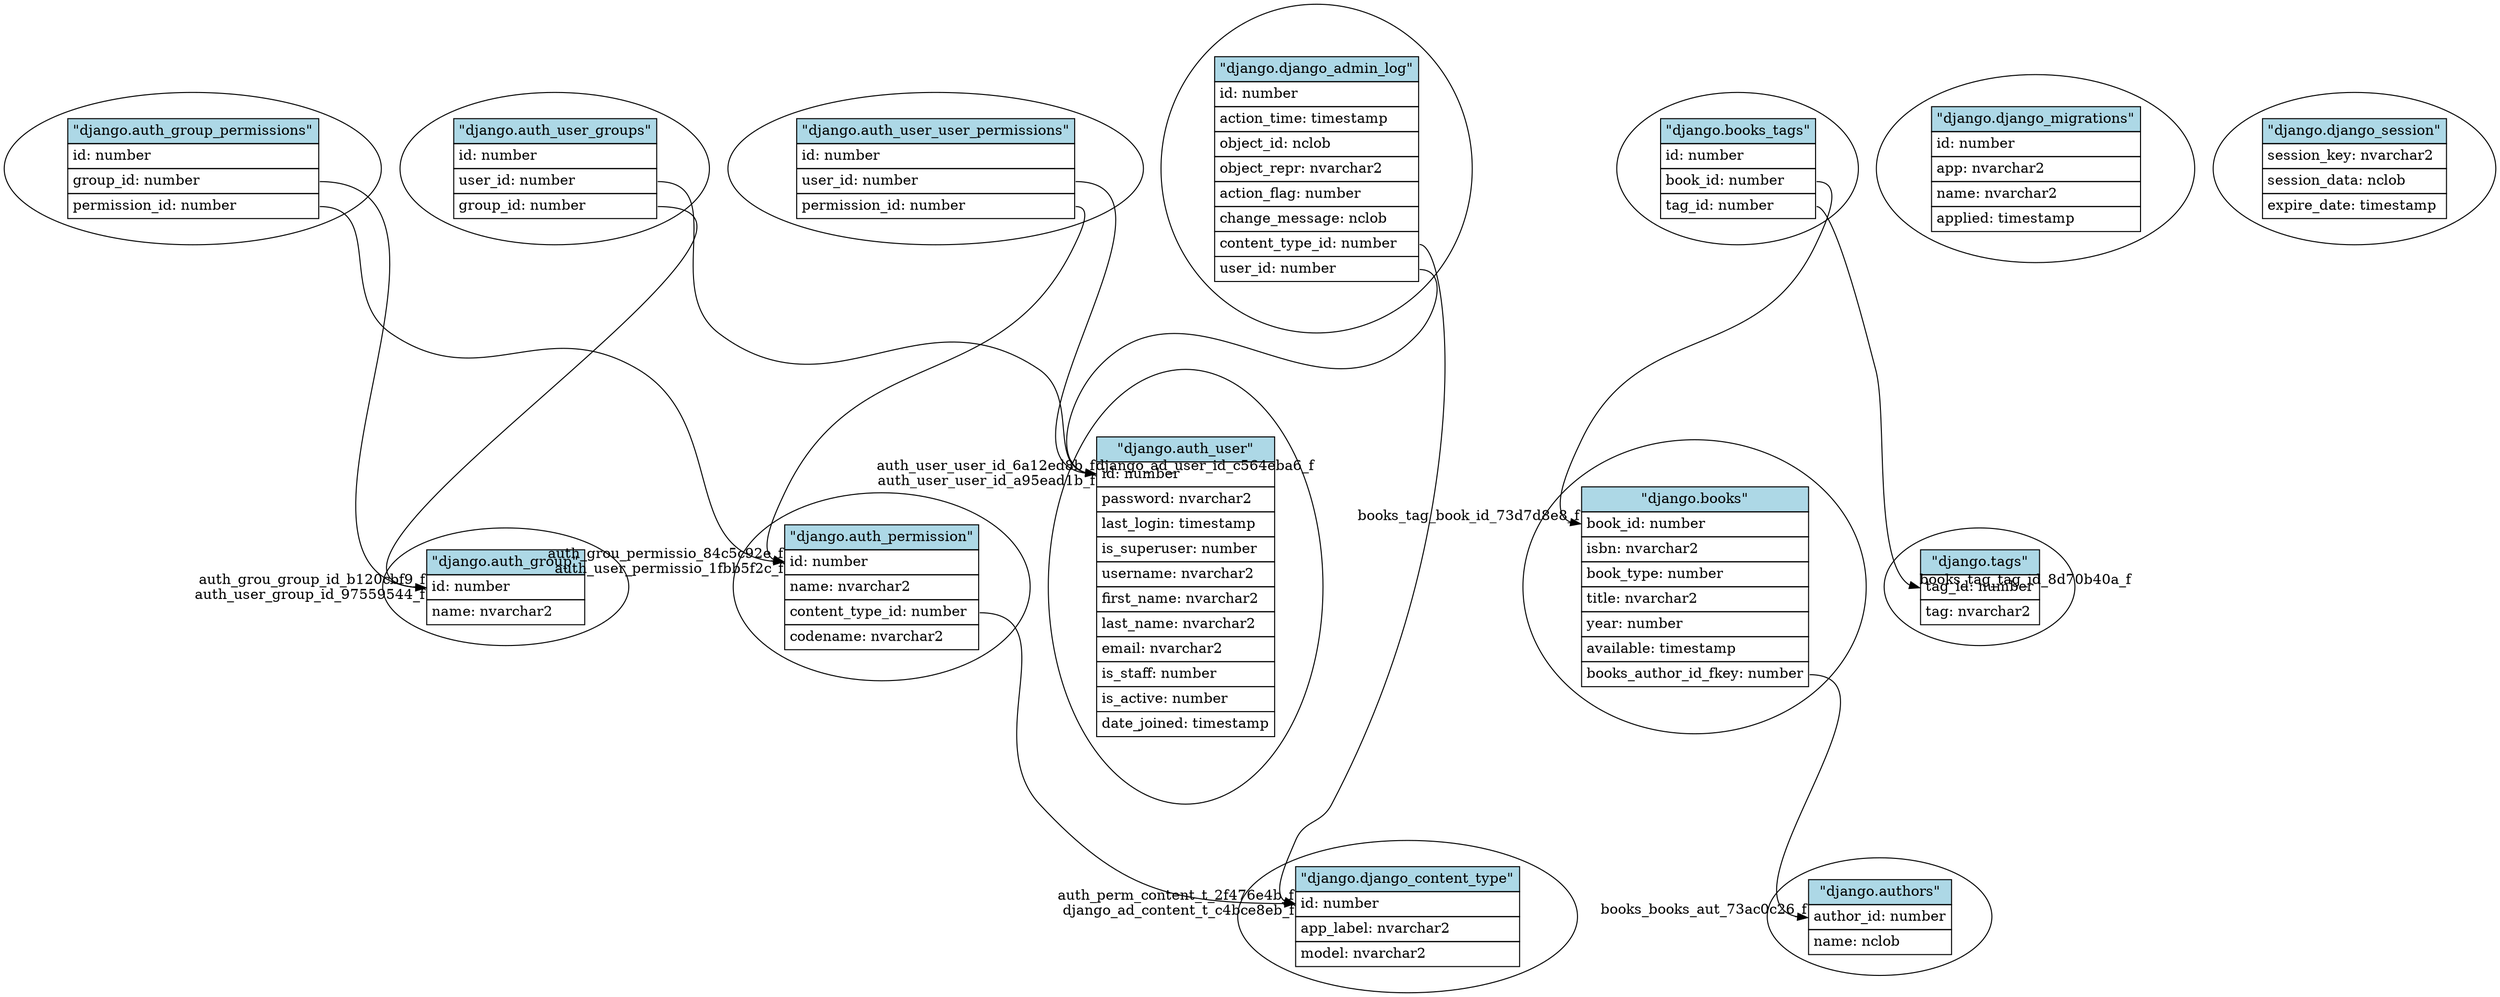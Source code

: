 // Generated by xo for the django schema.
digraph django {
	// Nodes (tables)
	"django.auth_group" [ label=<
		<table border="0" cellborder="1" cellspacing="0" cellpadding="4">
		<tr><td bgcolor="lightblue">"django.auth_group"</td></tr>
		<tr><td align="left" PORT="id">id: number</td></tr>
		<tr><td align="left" PORT="name">name: nvarchar2</td></tr>
		</table>> ]
	
	"django.auth_group_permissions" [ label=<
		<table border="0" cellborder="1" cellspacing="0" cellpadding="4">
		<tr><td bgcolor="lightblue">"django.auth_group_permissions"</td></tr>
		<tr><td align="left" PORT="id">id: number</td></tr>
		<tr><td align="left" PORT="group_id">group_id: number</td></tr>
		<tr><td align="left" PORT="permission_id">permission_id: number</td></tr>
		</table>> ]
	
	"django.auth_permission" [ label=<
		<table border="0" cellborder="1" cellspacing="0" cellpadding="4">
		<tr><td bgcolor="lightblue">"django.auth_permission"</td></tr>
		<tr><td align="left" PORT="id">id: number</td></tr>
		<tr><td align="left" PORT="name">name: nvarchar2</td></tr>
		<tr><td align="left" PORT="content_type_id">content_type_id: number</td></tr>
		<tr><td align="left" PORT="codename">codename: nvarchar2</td></tr>
		</table>> ]
	
	"django.auth_user" [ label=<
		<table border="0" cellborder="1" cellspacing="0" cellpadding="4">
		<tr><td bgcolor="lightblue">"django.auth_user"</td></tr>
		<tr><td align="left" PORT="id">id: number</td></tr>
		<tr><td align="left" PORT="password">password: nvarchar2</td></tr>
		<tr><td align="left" PORT="last_login">last_login: timestamp</td></tr>
		<tr><td align="left" PORT="is_superuser">is_superuser: number</td></tr>
		<tr><td align="left" PORT="username">username: nvarchar2</td></tr>
		<tr><td align="left" PORT="first_name">first_name: nvarchar2</td></tr>
		<tr><td align="left" PORT="last_name">last_name: nvarchar2</td></tr>
		<tr><td align="left" PORT="email">email: nvarchar2</td></tr>
		<tr><td align="left" PORT="is_staff">is_staff: number</td></tr>
		<tr><td align="left" PORT="is_active">is_active: number</td></tr>
		<tr><td align="left" PORT="date_joined">date_joined: timestamp</td></tr>
		</table>> ]
	
	"django.auth_user_groups" [ label=<
		<table border="0" cellborder="1" cellspacing="0" cellpadding="4">
		<tr><td bgcolor="lightblue">"django.auth_user_groups"</td></tr>
		<tr><td align="left" PORT="id">id: number</td></tr>
		<tr><td align="left" PORT="user_id">user_id: number</td></tr>
		<tr><td align="left" PORT="group_id">group_id: number</td></tr>
		</table>> ]
	
	"django.auth_user_user_permissions" [ label=<
		<table border="0" cellborder="1" cellspacing="0" cellpadding="4">
		<tr><td bgcolor="lightblue">"django.auth_user_user_permissions"</td></tr>
		<tr><td align="left" PORT="id">id: number</td></tr>
		<tr><td align="left" PORT="user_id">user_id: number</td></tr>
		<tr><td align="left" PORT="permission_id">permission_id: number</td></tr>
		</table>> ]
	
	"django.authors" [ label=<
		<table border="0" cellborder="1" cellspacing="0" cellpadding="4">
		<tr><td bgcolor="lightblue">"django.authors"</td></tr>
		<tr><td align="left" PORT="author_id">author_id: number</td></tr>
		<tr><td align="left" PORT="name">name: nclob</td></tr>
		</table>> ]
	
	"django.books" [ label=<
		<table border="0" cellborder="1" cellspacing="0" cellpadding="4">
		<tr><td bgcolor="lightblue">"django.books"</td></tr>
		<tr><td align="left" PORT="book_id">book_id: number</td></tr>
		<tr><td align="left" PORT="isbn">isbn: nvarchar2</td></tr>
		<tr><td align="left" PORT="book_type">book_type: number</td></tr>
		<tr><td align="left" PORT="title">title: nvarchar2</td></tr>
		<tr><td align="left" PORT="year">year: number</td></tr>
		<tr><td align="left" PORT="available">available: timestamp</td></tr>
		<tr><td align="left" PORT="books_author_id_fkey">books_author_id_fkey: number</td></tr>
		</table>> ]
	
	"django.books_tags" [ label=<
		<table border="0" cellborder="1" cellspacing="0" cellpadding="4">
		<tr><td bgcolor="lightblue">"django.books_tags"</td></tr>
		<tr><td align="left" PORT="id">id: number</td></tr>
		<tr><td align="left" PORT="book_id">book_id: number</td></tr>
		<tr><td align="left" PORT="tag_id">tag_id: number</td></tr>
		</table>> ]
	
	"django.django_admin_log" [ label=<
		<table border="0" cellborder="1" cellspacing="0" cellpadding="4">
		<tr><td bgcolor="lightblue">"django.django_admin_log"</td></tr>
		<tr><td align="left" PORT="id">id: number</td></tr>
		<tr><td align="left" PORT="action_time">action_time: timestamp</td></tr>
		<tr><td align="left" PORT="object_id">object_id: nclob</td></tr>
		<tr><td align="left" PORT="object_repr">object_repr: nvarchar2</td></tr>
		<tr><td align="left" PORT="action_flag">action_flag: number</td></tr>
		<tr><td align="left" PORT="change_message">change_message: nclob</td></tr>
		<tr><td align="left" PORT="content_type_id">content_type_id: number</td></tr>
		<tr><td align="left" PORT="user_id">user_id: number</td></tr>
		</table>> ]
	
	"django.django_content_type" [ label=<
		<table border="0" cellborder="1" cellspacing="0" cellpadding="4">
		<tr><td bgcolor="lightblue">"django.django_content_type"</td></tr>
		<tr><td align="left" PORT="id">id: number</td></tr>
		<tr><td align="left" PORT="app_label">app_label: nvarchar2</td></tr>
		<tr><td align="left" PORT="model">model: nvarchar2</td></tr>
		</table>> ]
	
	"django.django_migrations" [ label=<
		<table border="0" cellborder="1" cellspacing="0" cellpadding="4">
		<tr><td bgcolor="lightblue">"django.django_migrations"</td></tr>
		<tr><td align="left" PORT="id">id: number</td></tr>
		<tr><td align="left" PORT="app">app: nvarchar2</td></tr>
		<tr><td align="left" PORT="name">name: nvarchar2</td></tr>
		<tr><td align="left" PORT="applied">applied: timestamp</td></tr>
		</table>> ]
	
	"django.django_session" [ label=<
		<table border="0" cellborder="1" cellspacing="0" cellpadding="4">
		<tr><td bgcolor="lightblue">"django.django_session"</td></tr>
		<tr><td align="left" PORT="session_key">session_key: nvarchar2</td></tr>
		<tr><td align="left" PORT="session_data">session_data: nclob</td></tr>
		<tr><td align="left" PORT="expire_date">expire_date: timestamp</td></tr>
		</table>> ]
	
	"django.tags" [ label=<
		<table border="0" cellborder="1" cellspacing="0" cellpadding="4">
		<tr><td bgcolor="lightblue">"django.tags"</td></tr>
		<tr><td align="left" PORT="tag_id">tag_id: number</td></tr>
		<tr><td align="left" PORT="tag">tag: nvarchar2</td></tr>
		</table>> ]
	
	"django.auth_group_permissions":"group_id":e -> "django.auth_group":"id":w [
		headlabel="auth_grou_group_id_b120cbf9_f"]
	"django.auth_group_permissions":"permission_id":e -> "django.auth_permission":"id":w [
		headlabel="auth_grou_permissio_84c5c92e_f"]
	"django.auth_permission":"content_type_id":e -> "django.django_content_type":"id":w [
		headlabel="auth_perm_content_t_2f476e4b_f"]
	"django.auth_user_groups":"group_id":e -> "django.auth_group":"id":w [
		headlabel="auth_user_group_id_97559544_f"]
	"django.auth_user_groups":"user_id":e -> "django.auth_user":"id":w [
		headlabel="auth_user_user_id_6a12ed8b_f"]
	"django.auth_user_user_permissions":"permission_id":e -> "django.auth_permission":"id":w [
		headlabel="auth_user_permissio_1fbb5f2c_f"]
	"django.auth_user_user_permissions":"user_id":e -> "django.auth_user":"id":w [
		headlabel="auth_user_user_id_a95ead1b_f"]
	"django.books":"books_author_id_fkey":e -> "django.authors":"author_id":w [
		headlabel="books_books_aut_73ac0c26_f"]
	"django.books_tags":"book_id":e -> "django.books":"book_id":w [
		headlabel="books_tag_book_id_73d7d8e8_f"]
	"django.books_tags":"tag_id":e -> "django.tags":"tag_id":w [
		headlabel="books_tag_tag_id_8d70b40a_f"]
	"django.django_admin_log":"content_type_id":e -> "django.django_content_type":"id":w [
		headlabel="django_ad_content_t_c4bce8eb_f"]
	"django.django_admin_log":"user_id":e -> "django.auth_user":"id":w [
		headlabel="django_ad_user_id_c564eba6_f"]
}
